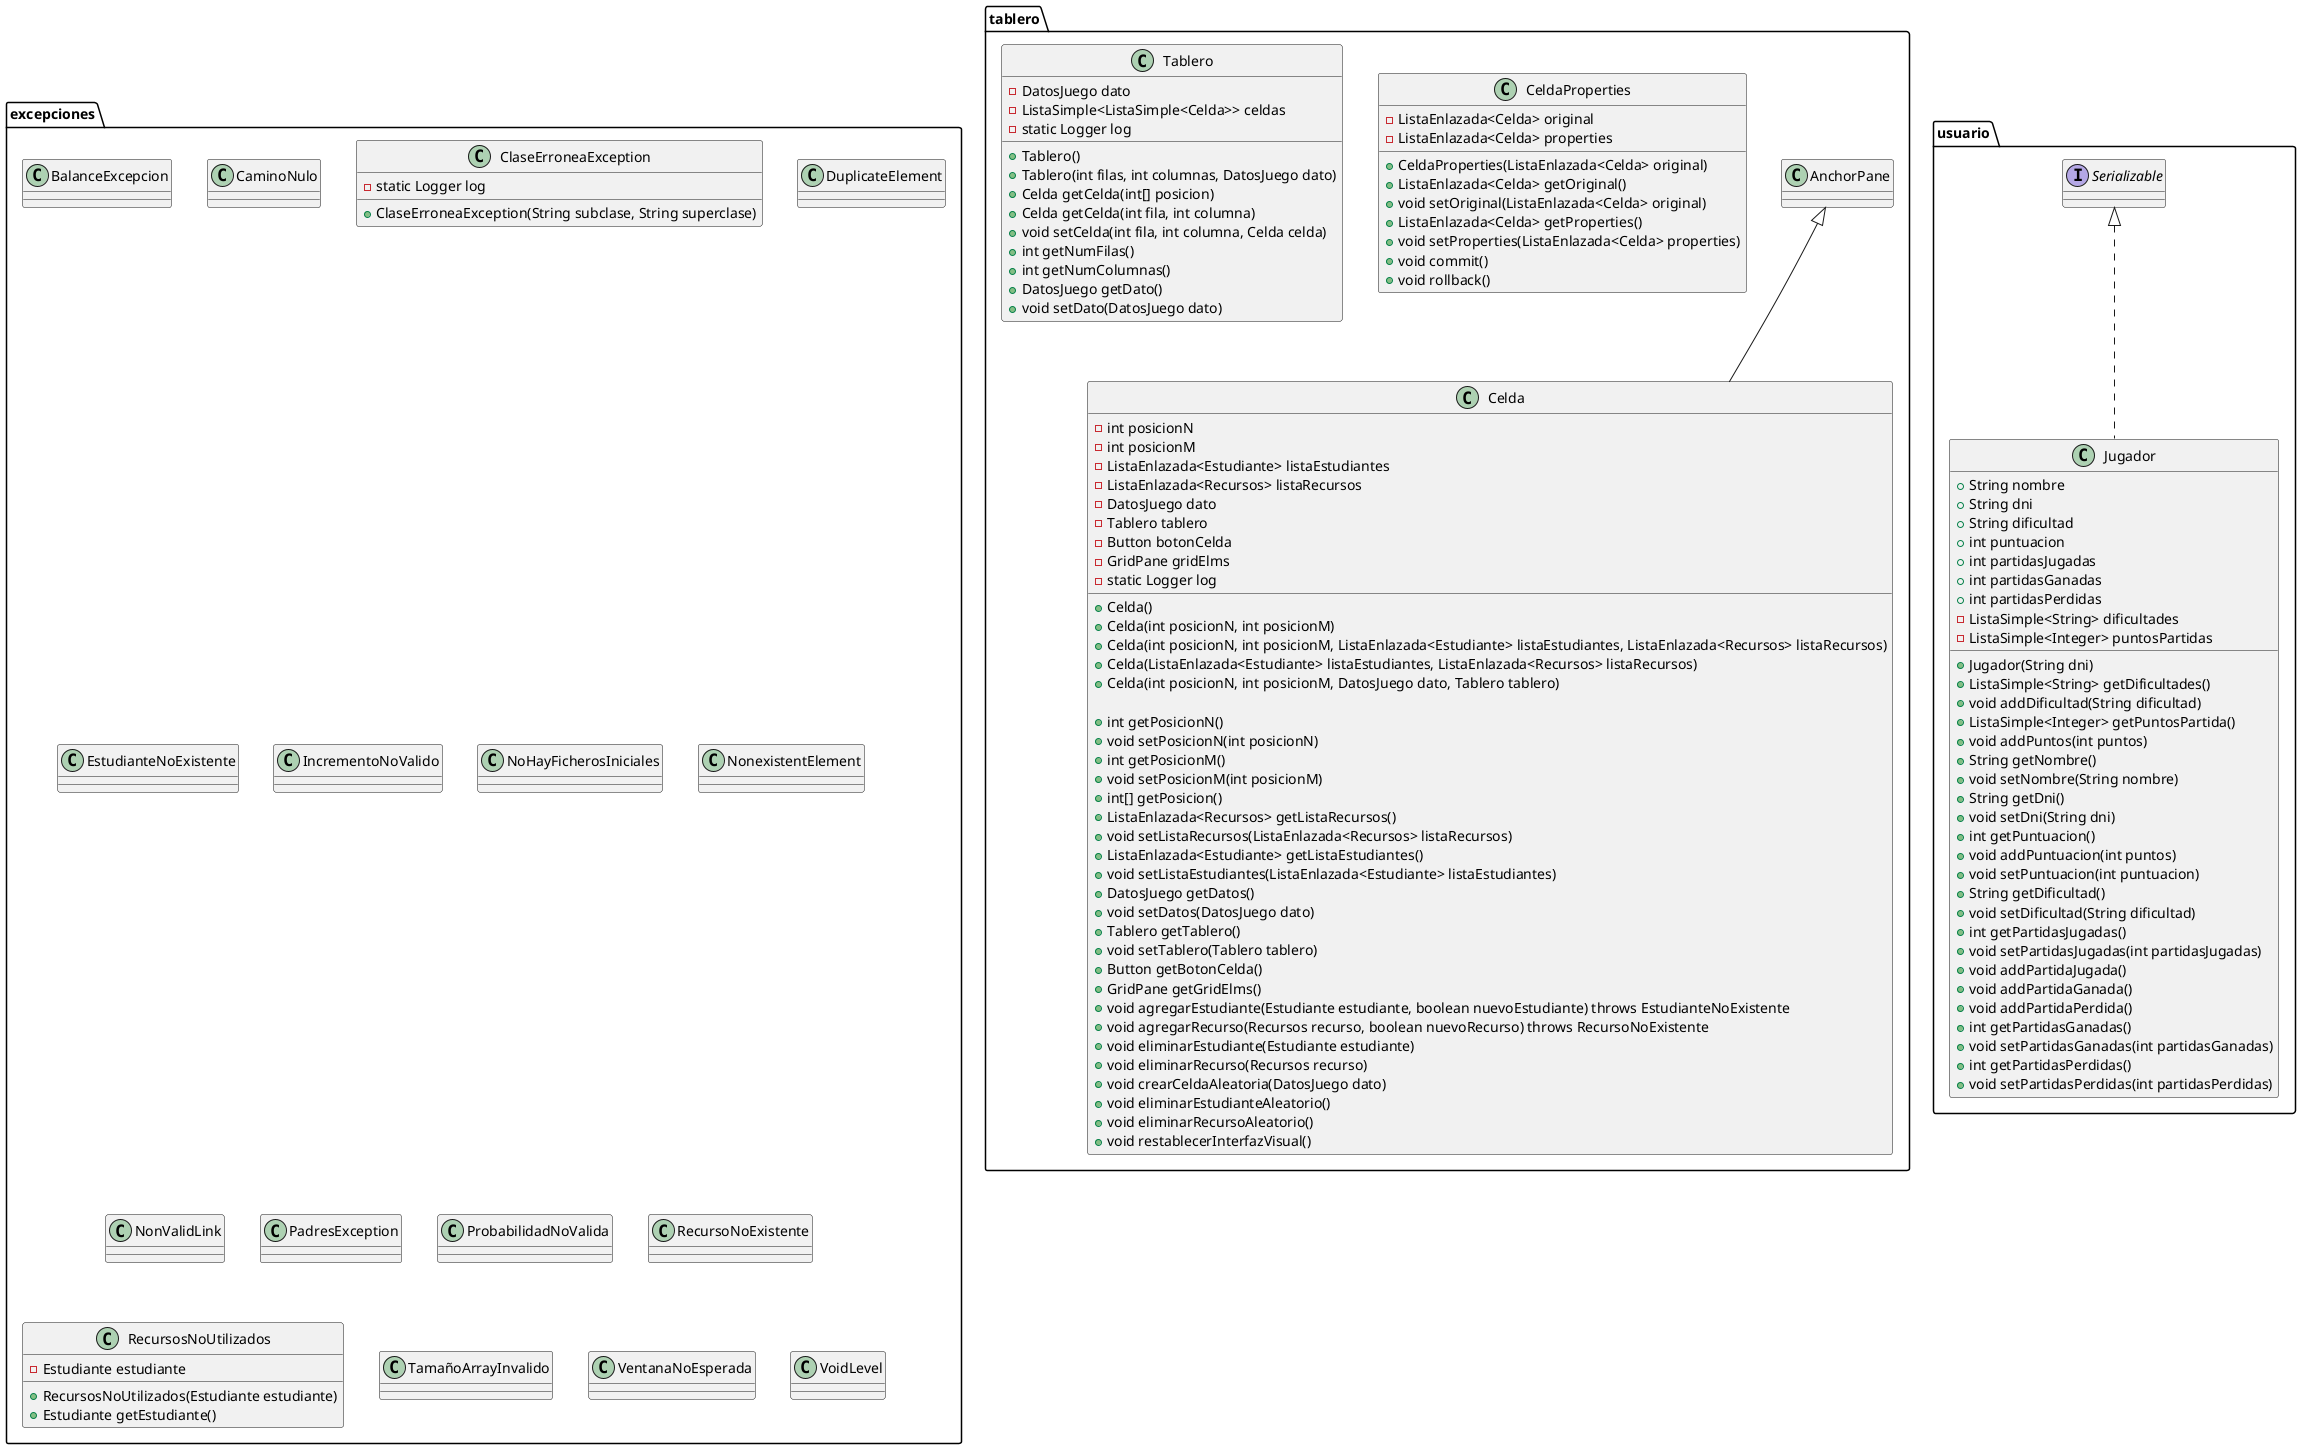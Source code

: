 @startuml
'https://plantuml.com/class-diagram

package tablero{
    class Celda extends AnchorPane {
        - int posicionN
        - int posicionM
        - ListaEnlazada<Estudiante> listaEstudiantes
        - ListaEnlazada<Recursos> listaRecursos
        - DatosJuego dato
        - Tablero tablero
        - Button botonCelda
        - GridPane gridElms
        - static Logger log

        + Celda()
        + Celda(int posicionN, int posicionM)
        + Celda(int posicionN, int posicionM, ListaEnlazada<Estudiante> listaEstudiantes, ListaEnlazada<Recursos> listaRecursos)
        + Celda(ListaEnlazada<Estudiante> listaEstudiantes, ListaEnlazada<Recursos> listaRecursos)
        + Celda(int posicionN, int posicionM, DatosJuego dato, Tablero tablero)

        + int getPosicionN()
        + void setPosicionN(int posicionN)
        + int getPosicionM()
        + void setPosicionM(int posicionM)
        + int[] getPosicion()
        + ListaEnlazada<Recursos> getListaRecursos()
        + void setListaRecursos(ListaEnlazada<Recursos> listaRecursos)
        + ListaEnlazada<Estudiante> getListaEstudiantes()
        + void setListaEstudiantes(ListaEnlazada<Estudiante> listaEstudiantes)
        + DatosJuego getDatos()
        + void setDatos(DatosJuego dato)
        + Tablero getTablero()
        + void setTablero(Tablero tablero)
        + Button getBotonCelda()
        + GridPane getGridElms()
        + void agregarEstudiante(Estudiante estudiante, boolean nuevoEstudiante) throws EstudianteNoExistente
        + void agregarRecurso(Recursos recurso, boolean nuevoRecurso) throws RecursoNoExistente
        + void eliminarEstudiante(Estudiante estudiante)
        + void eliminarRecurso(Recursos recurso)
        + void crearCeldaAleatoria(DatosJuego dato)
        + void eliminarEstudianteAleatorio()
        + void eliminarRecursoAleatorio()
        + void restablecerInterfazVisual()
    }
    class CeldaProperties {
        - ListaEnlazada<Celda> original
        - ListaEnlazada<Celda> properties

        + CeldaProperties(ListaEnlazada<Celda> original)
        + ListaEnlazada<Celda> getOriginal()
        + void setOriginal(ListaEnlazada<Celda> original)
        + ListaEnlazada<Celda> getProperties()
        + void setProperties(ListaEnlazada<Celda> properties)
        + void commit()
        + void rollback()
    }
    class Tablero {
        - DatosJuego dato
        - ListaSimple<ListaSimple<Celda>> celdas
        - static Logger log

        + Tablero()
        + Tablero(int filas, int columnas, DatosJuego dato)
        + Celda getCelda(int[] posicion)
        + Celda getCelda(int fila, int columna)
        + void setCelda(int fila, int columna, Celda celda)
        + int getNumFilas()
        + int getNumColumnas()
        + DatosJuego getDato()
        + void setDato(DatosJuego dato)
    }
}

package usuario{
    class Jugador implements Serializable {
        + String nombre
        + String dni
        + String dificultad
        + int puntuacion
        + int partidasJugadas
        + int partidasGanadas
        + int partidasPerdidas
        - ListaSimple<String> dificultades
        - ListaSimple<Integer> puntosPartidas

        + Jugador(String dni)
        + ListaSimple<String> getDificultades()
        + void addDificultad(String dificultad)
        + ListaSimple<Integer> getPuntosPartida()
        + void addPuntos(int puntos)
        + String getNombre()
        + void setNombre(String nombre)
        + String getDni()
        + void setDni(String dni)
        + int getPuntuacion()
        + void addPuntuacion(int puntos)
        + void setPuntuacion(int puntuacion)
        + String getDificultad()
        + void setDificultad(String dificultad)
        + int getPartidasJugadas()
        + void setPartidasJugadas(int partidasJugadas)
        + void addPartidaJugada()
        + void addPartidaGanada()
        + void addPartidaPerdida()
        + int getPartidasGanadas()
        + void setPartidasGanadas(int partidasGanadas)
        + int getPartidasPerdidas()
        + void setPartidasPerdidas(int partidasPerdidas)
    }
}

package excepciones{
    class BalanceExcepcion  {
    }
    class CaminoNulo  {
    }
    class ClaseErroneaException  {
        - static Logger log

        + ClaseErroneaException(String subclase, String superclase)
    }
    class DuplicateElement  {
    }
    class EstudianteNoExistente  {
    }
    class IncrementoNoValido  {
    }
    class NoHayFicherosIniciales  {
    }
    class NonexistentElement {
    }
    class NonValidLink  {
    }
    class PadresException  {
    }
    class ProbabilidadNoValida  {
    }
    class RecursoNoExistente {
    }
    class RecursosNoUtilizados {
        - Estudiante estudiante

        + RecursosNoUtilizados(Estudiante estudiante)
        + Estudiante getEstudiante()
    }
    class TamañoArrayInvalido {
    }
    class VentanaNoEsperada  {
    }
    class VoidLevel  {
    }
}



@enduml